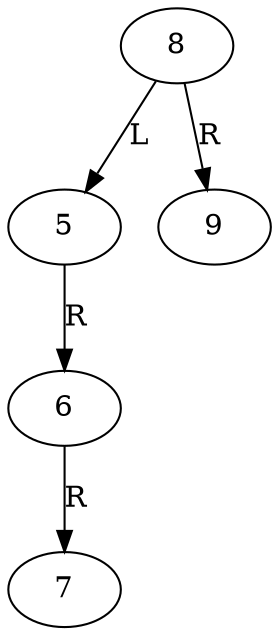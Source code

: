 digraph M {
8 ->  5 [label="L"] ;
8 ->  9 [label="R"] ;
5 ->  6 [label="R"] ;
6 ->  7 [label="R"] ;
}
